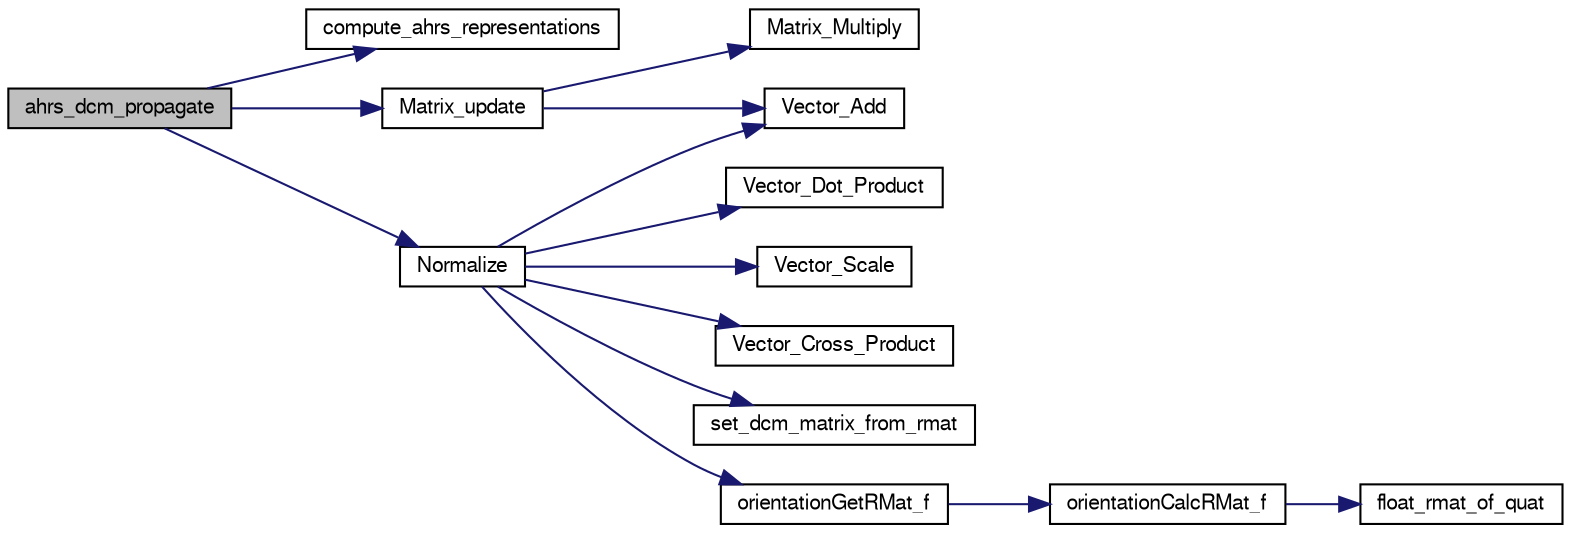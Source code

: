 digraph "ahrs_dcm_propagate"
{
  edge [fontname="FreeSans",fontsize="10",labelfontname="FreeSans",labelfontsize="10"];
  node [fontname="FreeSans",fontsize="10",shape=record];
  rankdir="LR";
  Node1 [label="ahrs_dcm_propagate",height=0.2,width=0.4,color="black", fillcolor="grey75", style="filled", fontcolor="black"];
  Node1 -> Node2 [color="midnightblue",fontsize="10",style="solid",fontname="FreeSans"];
  Node2 [label="compute_ahrs_representations",height=0.2,width=0.4,color="black", fillcolor="white", style="filled",URL="$ahrs__float__dcm_8c.html#a682bd53351651a47152def7839ecdbd2"];
  Node1 -> Node3 [color="midnightblue",fontsize="10",style="solid",fontname="FreeSans"];
  Node3 [label="Matrix_update",height=0.2,width=0.4,color="black", fillcolor="white", style="filled",URL="$ahrs__float__dcm_8c.html#a9edefa5b854086647ebcd488b4a3f390"];
  Node3 -> Node4 [color="midnightblue",fontsize="10",style="solid",fontname="FreeSans"];
  Node4 [label="Vector_Add",height=0.2,width=0.4,color="black", fillcolor="white", style="filled",URL="$ahrs__float__dcm__algebra_8h.html#a36658a6299aa7c59f8935b3b4c303124"];
  Node3 -> Node5 [color="midnightblue",fontsize="10",style="solid",fontname="FreeSans"];
  Node5 [label="Matrix_Multiply",height=0.2,width=0.4,color="black", fillcolor="white", style="filled",URL="$ahrs__float__dcm__algebra_8h.html#a89c3fa9a640f3ef92ae88f204d734ab3"];
  Node1 -> Node6 [color="midnightblue",fontsize="10",style="solid",fontname="FreeSans"];
  Node6 [label="Normalize",height=0.2,width=0.4,color="black", fillcolor="white", style="filled",URL="$ahrs__float__dcm_8c.html#a231f7602591a267c2669a2af9b9c8749"];
  Node6 -> Node7 [color="midnightblue",fontsize="10",style="solid",fontname="FreeSans"];
  Node7 [label="Vector_Dot_Product",height=0.2,width=0.4,color="black", fillcolor="white", style="filled",URL="$ahrs__float__dcm__algebra_8h.html#abbc7df880bf45106d0b2fcc0f9ad7fde"];
  Node6 -> Node8 [color="midnightblue",fontsize="10",style="solid",fontname="FreeSans"];
  Node8 [label="Vector_Scale",height=0.2,width=0.4,color="black", fillcolor="white", style="filled",URL="$ahrs__float__dcm__algebra_8h.html#aa2ea17a2b7db25753df083f03cff1a33"];
  Node6 -> Node4 [color="midnightblue",fontsize="10",style="solid",fontname="FreeSans"];
  Node6 -> Node9 [color="midnightblue",fontsize="10",style="solid",fontname="FreeSans"];
  Node9 [label="Vector_Cross_Product",height=0.2,width=0.4,color="black", fillcolor="white", style="filled",URL="$ahrs__float__dcm__algebra_8h.html#acfdef0ee13b70a857c5b98cf98072fa3"];
  Node6 -> Node10 [color="midnightblue",fontsize="10",style="solid",fontname="FreeSans"];
  Node10 [label="set_dcm_matrix_from_rmat",height=0.2,width=0.4,color="black", fillcolor="white", style="filled",URL="$ahrs__float__dcm_8c.html#aae3abaa3b95367596d2fe07e62b59dfe"];
  Node6 -> Node11 [color="midnightblue",fontsize="10",style="solid",fontname="FreeSans"];
  Node11 [label="orientationGetRMat_f",height=0.2,width=0.4,color="black", fillcolor="white", style="filled",URL="$group__math__orientation__representation.html#gadad1660d6ec48c67423b76622ce80b51",tooltip="Get vehicle body attitude rotation matrix (float). "];
  Node11 -> Node12 [color="midnightblue",fontsize="10",style="solid",fontname="FreeSans"];
  Node12 [label="orientationCalcRMat_f",height=0.2,width=0.4,color="black", fillcolor="white", style="filled",URL="$group__math__orientation__representation.html#ga3394d93b976378bb5c9ddea8d7960eeb"];
  Node12 -> Node13 [color="midnightblue",fontsize="10",style="solid",fontname="FreeSans"];
  Node13 [label="float_rmat_of_quat",height=0.2,width=0.4,color="black", fillcolor="white", style="filled",URL="$group__math__algebra__float.html#ga4f32e245bb37ef9fdf43872080f63fbc"];
}

